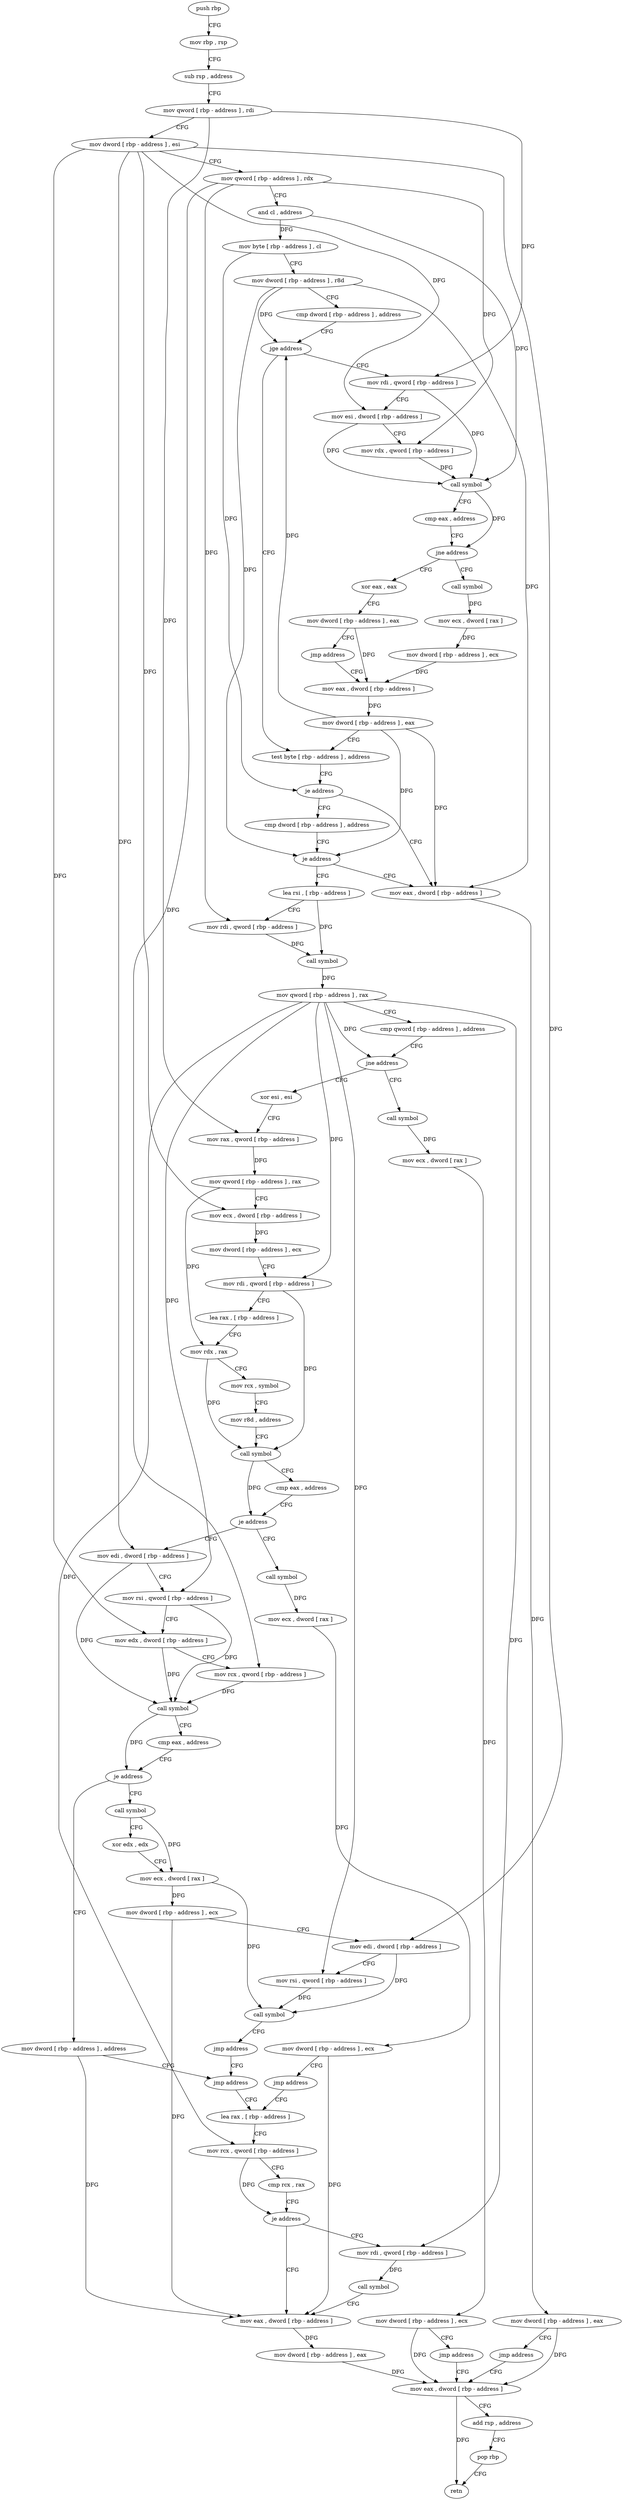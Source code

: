 digraph "func" {
"4245488" [label = "push rbp" ]
"4245489" [label = "mov rbp , rsp" ]
"4245492" [label = "sub rsp , address" ]
"4245499" [label = "mov qword [ rbp - address ] , rdi" ]
"4245503" [label = "mov dword [ rbp - address ] , esi" ]
"4245506" [label = "mov qword [ rbp - address ] , rdx" ]
"4245510" [label = "and cl , address" ]
"4245513" [label = "mov byte [ rbp - address ] , cl" ]
"4245516" [label = "mov dword [ rbp - address ] , r8d" ]
"4245520" [label = "cmp dword [ rbp - address ] , address" ]
"4245524" [label = "jge address" ]
"4245590" [label = "test byte [ rbp - address ] , address" ]
"4245530" [label = "mov rdi , qword [ rbp - address ]" ]
"4245594" [label = "je address" ]
"4245610" [label = "mov eax , dword [ rbp - address ]" ]
"4245600" [label = "cmp dword [ rbp - address ] , address" ]
"4245534" [label = "mov esi , dword [ rbp - address ]" ]
"4245537" [label = "mov rdx , qword [ rbp - address ]" ]
"4245541" [label = "call symbol" ]
"4245546" [label = "cmp eax , address" ]
"4245549" [label = "jne address" ]
"4245568" [label = "call symbol" ]
"4245555" [label = "xor eax , eax" ]
"4245613" [label = "mov dword [ rbp - address ] , eax" ]
"4245616" [label = "jmp address" ]
"4245885" [label = "mov eax , dword [ rbp - address ]" ]
"4245604" [label = "je address" ]
"4245621" [label = "lea rsi , [ rbp - address ]" ]
"4245573" [label = "mov ecx , dword [ rax ]" ]
"4245575" [label = "mov dword [ rbp - address ] , ecx" ]
"4245581" [label = "mov eax , dword [ rbp - address ]" ]
"4245557" [label = "mov dword [ rbp - address ] , eax" ]
"4245563" [label = "jmp address" ]
"4245888" [label = "add rsp , address" ]
"4245895" [label = "pop rbp" ]
"4245896" [label = "retn" ]
"4245628" [label = "mov rdi , qword [ rbp - address ]" ]
"4245632" [label = "call symbol" ]
"4245637" [label = "mov qword [ rbp - address ] , rax" ]
"4245644" [label = "cmp qword [ rbp - address ] , address" ]
"4245652" [label = "jne address" ]
"4245673" [label = "xor esi , esi" ]
"4245658" [label = "call symbol" ]
"4245587" [label = "mov dword [ rbp - address ] , eax" ]
"4245675" [label = "mov rax , qword [ rbp - address ]" ]
"4245679" [label = "mov qword [ rbp - address ] , rax" ]
"4245686" [label = "mov ecx , dword [ rbp - address ]" ]
"4245689" [label = "mov dword [ rbp - address ] , ecx" ]
"4245695" [label = "mov rdi , qword [ rbp - address ]" ]
"4245702" [label = "lea rax , [ rbp - address ]" ]
"4245709" [label = "mov rdx , rax" ]
"4245712" [label = "mov rcx , symbol" ]
"4245722" [label = "mov r8d , address" ]
"4245728" [label = "call symbol" ]
"4245733" [label = "cmp eax , address" ]
"4245736" [label = "je address" ]
"4245760" [label = "mov edi , dword [ rbp - address ]" ]
"4245742" [label = "call symbol" ]
"4245663" [label = "mov ecx , dword [ rax ]" ]
"4245665" [label = "mov dword [ rbp - address ] , ecx" ]
"4245668" [label = "jmp address" ]
"4245763" [label = "mov rsi , qword [ rbp - address ]" ]
"4245770" [label = "mov edx , dword [ rbp - address ]" ]
"4245773" [label = "mov rcx , qword [ rbp - address ]" ]
"4245777" [label = "call symbol" ]
"4245782" [label = "cmp eax , address" ]
"4245785" [label = "je address" ]
"4245826" [label = "mov dword [ rbp - address ] , address" ]
"4245791" [label = "call symbol" ]
"4245747" [label = "mov ecx , dword [ rax ]" ]
"4245749" [label = "mov dword [ rbp - address ] , ecx" ]
"4245755" [label = "jmp address" ]
"4245841" [label = "lea rax , [ rbp - address ]" ]
"4245836" [label = "jmp address" ]
"4245796" [label = "xor edx , edx" ]
"4245798" [label = "mov ecx , dword [ rax ]" ]
"4245800" [label = "mov dword [ rbp - address ] , ecx" ]
"4245806" [label = "mov edi , dword [ rbp - address ]" ]
"4245809" [label = "mov rsi , qword [ rbp - address ]" ]
"4245816" [label = "call symbol" ]
"4245821" [label = "jmp address" ]
"4245848" [label = "mov rcx , qword [ rbp - address ]" ]
"4245855" [label = "cmp rcx , rax" ]
"4245858" [label = "je address" ]
"4245876" [label = "mov eax , dword [ rbp - address ]" ]
"4245864" [label = "mov rdi , qword [ rbp - address ]" ]
"4245882" [label = "mov dword [ rbp - address ] , eax" ]
"4245871" [label = "call symbol" ]
"4245488" -> "4245489" [ label = "CFG" ]
"4245489" -> "4245492" [ label = "CFG" ]
"4245492" -> "4245499" [ label = "CFG" ]
"4245499" -> "4245503" [ label = "CFG" ]
"4245499" -> "4245530" [ label = "DFG" ]
"4245499" -> "4245675" [ label = "DFG" ]
"4245503" -> "4245506" [ label = "CFG" ]
"4245503" -> "4245534" [ label = "DFG" ]
"4245503" -> "4245686" [ label = "DFG" ]
"4245503" -> "4245760" [ label = "DFG" ]
"4245503" -> "4245770" [ label = "DFG" ]
"4245503" -> "4245806" [ label = "DFG" ]
"4245506" -> "4245510" [ label = "CFG" ]
"4245506" -> "4245537" [ label = "DFG" ]
"4245506" -> "4245628" [ label = "DFG" ]
"4245506" -> "4245773" [ label = "DFG" ]
"4245510" -> "4245513" [ label = "DFG" ]
"4245510" -> "4245541" [ label = "DFG" ]
"4245513" -> "4245516" [ label = "CFG" ]
"4245513" -> "4245594" [ label = "DFG" ]
"4245516" -> "4245520" [ label = "CFG" ]
"4245516" -> "4245524" [ label = "DFG" ]
"4245516" -> "4245610" [ label = "DFG" ]
"4245516" -> "4245604" [ label = "DFG" ]
"4245520" -> "4245524" [ label = "CFG" ]
"4245524" -> "4245590" [ label = "CFG" ]
"4245524" -> "4245530" [ label = "CFG" ]
"4245590" -> "4245594" [ label = "CFG" ]
"4245530" -> "4245534" [ label = "CFG" ]
"4245530" -> "4245541" [ label = "DFG" ]
"4245594" -> "4245610" [ label = "CFG" ]
"4245594" -> "4245600" [ label = "CFG" ]
"4245610" -> "4245613" [ label = "DFG" ]
"4245600" -> "4245604" [ label = "CFG" ]
"4245534" -> "4245537" [ label = "CFG" ]
"4245534" -> "4245541" [ label = "DFG" ]
"4245537" -> "4245541" [ label = "DFG" ]
"4245541" -> "4245546" [ label = "CFG" ]
"4245541" -> "4245549" [ label = "DFG" ]
"4245546" -> "4245549" [ label = "CFG" ]
"4245549" -> "4245568" [ label = "CFG" ]
"4245549" -> "4245555" [ label = "CFG" ]
"4245568" -> "4245573" [ label = "DFG" ]
"4245555" -> "4245557" [ label = "CFG" ]
"4245613" -> "4245616" [ label = "CFG" ]
"4245613" -> "4245885" [ label = "DFG" ]
"4245616" -> "4245885" [ label = "CFG" ]
"4245885" -> "4245888" [ label = "CFG" ]
"4245885" -> "4245896" [ label = "DFG" ]
"4245604" -> "4245621" [ label = "CFG" ]
"4245604" -> "4245610" [ label = "CFG" ]
"4245621" -> "4245628" [ label = "CFG" ]
"4245621" -> "4245632" [ label = "DFG" ]
"4245573" -> "4245575" [ label = "DFG" ]
"4245575" -> "4245581" [ label = "DFG" ]
"4245581" -> "4245587" [ label = "DFG" ]
"4245557" -> "4245563" [ label = "CFG" ]
"4245557" -> "4245581" [ label = "DFG" ]
"4245563" -> "4245581" [ label = "CFG" ]
"4245888" -> "4245895" [ label = "CFG" ]
"4245895" -> "4245896" [ label = "CFG" ]
"4245628" -> "4245632" [ label = "DFG" ]
"4245632" -> "4245637" [ label = "DFG" ]
"4245637" -> "4245644" [ label = "CFG" ]
"4245637" -> "4245652" [ label = "DFG" ]
"4245637" -> "4245695" [ label = "DFG" ]
"4245637" -> "4245763" [ label = "DFG" ]
"4245637" -> "4245809" [ label = "DFG" ]
"4245637" -> "4245848" [ label = "DFG" ]
"4245637" -> "4245864" [ label = "DFG" ]
"4245644" -> "4245652" [ label = "CFG" ]
"4245652" -> "4245673" [ label = "CFG" ]
"4245652" -> "4245658" [ label = "CFG" ]
"4245673" -> "4245675" [ label = "CFG" ]
"4245658" -> "4245663" [ label = "DFG" ]
"4245587" -> "4245590" [ label = "CFG" ]
"4245587" -> "4245524" [ label = "DFG" ]
"4245587" -> "4245610" [ label = "DFG" ]
"4245587" -> "4245604" [ label = "DFG" ]
"4245675" -> "4245679" [ label = "DFG" ]
"4245679" -> "4245686" [ label = "CFG" ]
"4245679" -> "4245709" [ label = "DFG" ]
"4245686" -> "4245689" [ label = "DFG" ]
"4245689" -> "4245695" [ label = "CFG" ]
"4245695" -> "4245702" [ label = "CFG" ]
"4245695" -> "4245728" [ label = "DFG" ]
"4245702" -> "4245709" [ label = "CFG" ]
"4245709" -> "4245712" [ label = "CFG" ]
"4245709" -> "4245728" [ label = "DFG" ]
"4245712" -> "4245722" [ label = "CFG" ]
"4245722" -> "4245728" [ label = "CFG" ]
"4245728" -> "4245733" [ label = "CFG" ]
"4245728" -> "4245736" [ label = "DFG" ]
"4245733" -> "4245736" [ label = "CFG" ]
"4245736" -> "4245760" [ label = "CFG" ]
"4245736" -> "4245742" [ label = "CFG" ]
"4245760" -> "4245763" [ label = "CFG" ]
"4245760" -> "4245777" [ label = "DFG" ]
"4245742" -> "4245747" [ label = "DFG" ]
"4245663" -> "4245665" [ label = "DFG" ]
"4245665" -> "4245668" [ label = "CFG" ]
"4245665" -> "4245885" [ label = "DFG" ]
"4245668" -> "4245885" [ label = "CFG" ]
"4245763" -> "4245770" [ label = "CFG" ]
"4245763" -> "4245777" [ label = "DFG" ]
"4245770" -> "4245773" [ label = "CFG" ]
"4245770" -> "4245777" [ label = "DFG" ]
"4245773" -> "4245777" [ label = "DFG" ]
"4245777" -> "4245782" [ label = "CFG" ]
"4245777" -> "4245785" [ label = "DFG" ]
"4245782" -> "4245785" [ label = "CFG" ]
"4245785" -> "4245826" [ label = "CFG" ]
"4245785" -> "4245791" [ label = "CFG" ]
"4245826" -> "4245836" [ label = "CFG" ]
"4245826" -> "4245876" [ label = "DFG" ]
"4245791" -> "4245796" [ label = "CFG" ]
"4245791" -> "4245798" [ label = "DFG" ]
"4245747" -> "4245749" [ label = "DFG" ]
"4245749" -> "4245755" [ label = "CFG" ]
"4245749" -> "4245876" [ label = "DFG" ]
"4245755" -> "4245841" [ label = "CFG" ]
"4245841" -> "4245848" [ label = "CFG" ]
"4245836" -> "4245841" [ label = "CFG" ]
"4245796" -> "4245798" [ label = "CFG" ]
"4245798" -> "4245800" [ label = "DFG" ]
"4245798" -> "4245816" [ label = "DFG" ]
"4245800" -> "4245806" [ label = "CFG" ]
"4245800" -> "4245876" [ label = "DFG" ]
"4245806" -> "4245809" [ label = "CFG" ]
"4245806" -> "4245816" [ label = "DFG" ]
"4245809" -> "4245816" [ label = "DFG" ]
"4245816" -> "4245821" [ label = "CFG" ]
"4245821" -> "4245836" [ label = "CFG" ]
"4245848" -> "4245855" [ label = "CFG" ]
"4245848" -> "4245858" [ label = "DFG" ]
"4245855" -> "4245858" [ label = "CFG" ]
"4245858" -> "4245876" [ label = "CFG" ]
"4245858" -> "4245864" [ label = "CFG" ]
"4245876" -> "4245882" [ label = "DFG" ]
"4245864" -> "4245871" [ label = "DFG" ]
"4245882" -> "4245885" [ label = "DFG" ]
"4245871" -> "4245876" [ label = "CFG" ]
}
